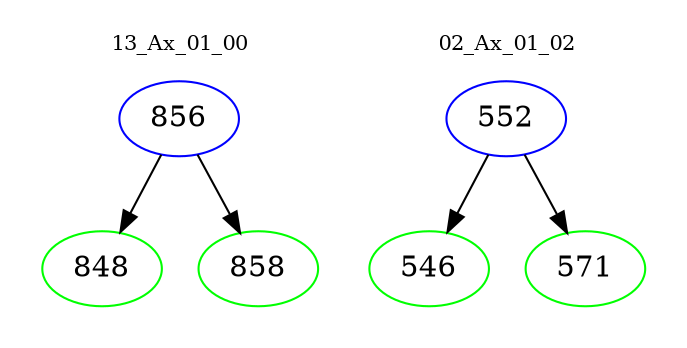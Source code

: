 digraph{
subgraph cluster_0 {
color = white
label = "13_Ax_01_00";
fontsize=10;
T0_856 [label="856", color="blue"]
T0_856 -> T0_848 [color="black"]
T0_848 [label="848", color="green"]
T0_856 -> T0_858 [color="black"]
T0_858 [label="858", color="green"]
}
subgraph cluster_1 {
color = white
label = "02_Ax_01_02";
fontsize=10;
T1_552 [label="552", color="blue"]
T1_552 -> T1_546 [color="black"]
T1_546 [label="546", color="green"]
T1_552 -> T1_571 [color="black"]
T1_571 [label="571", color="green"]
}
}
